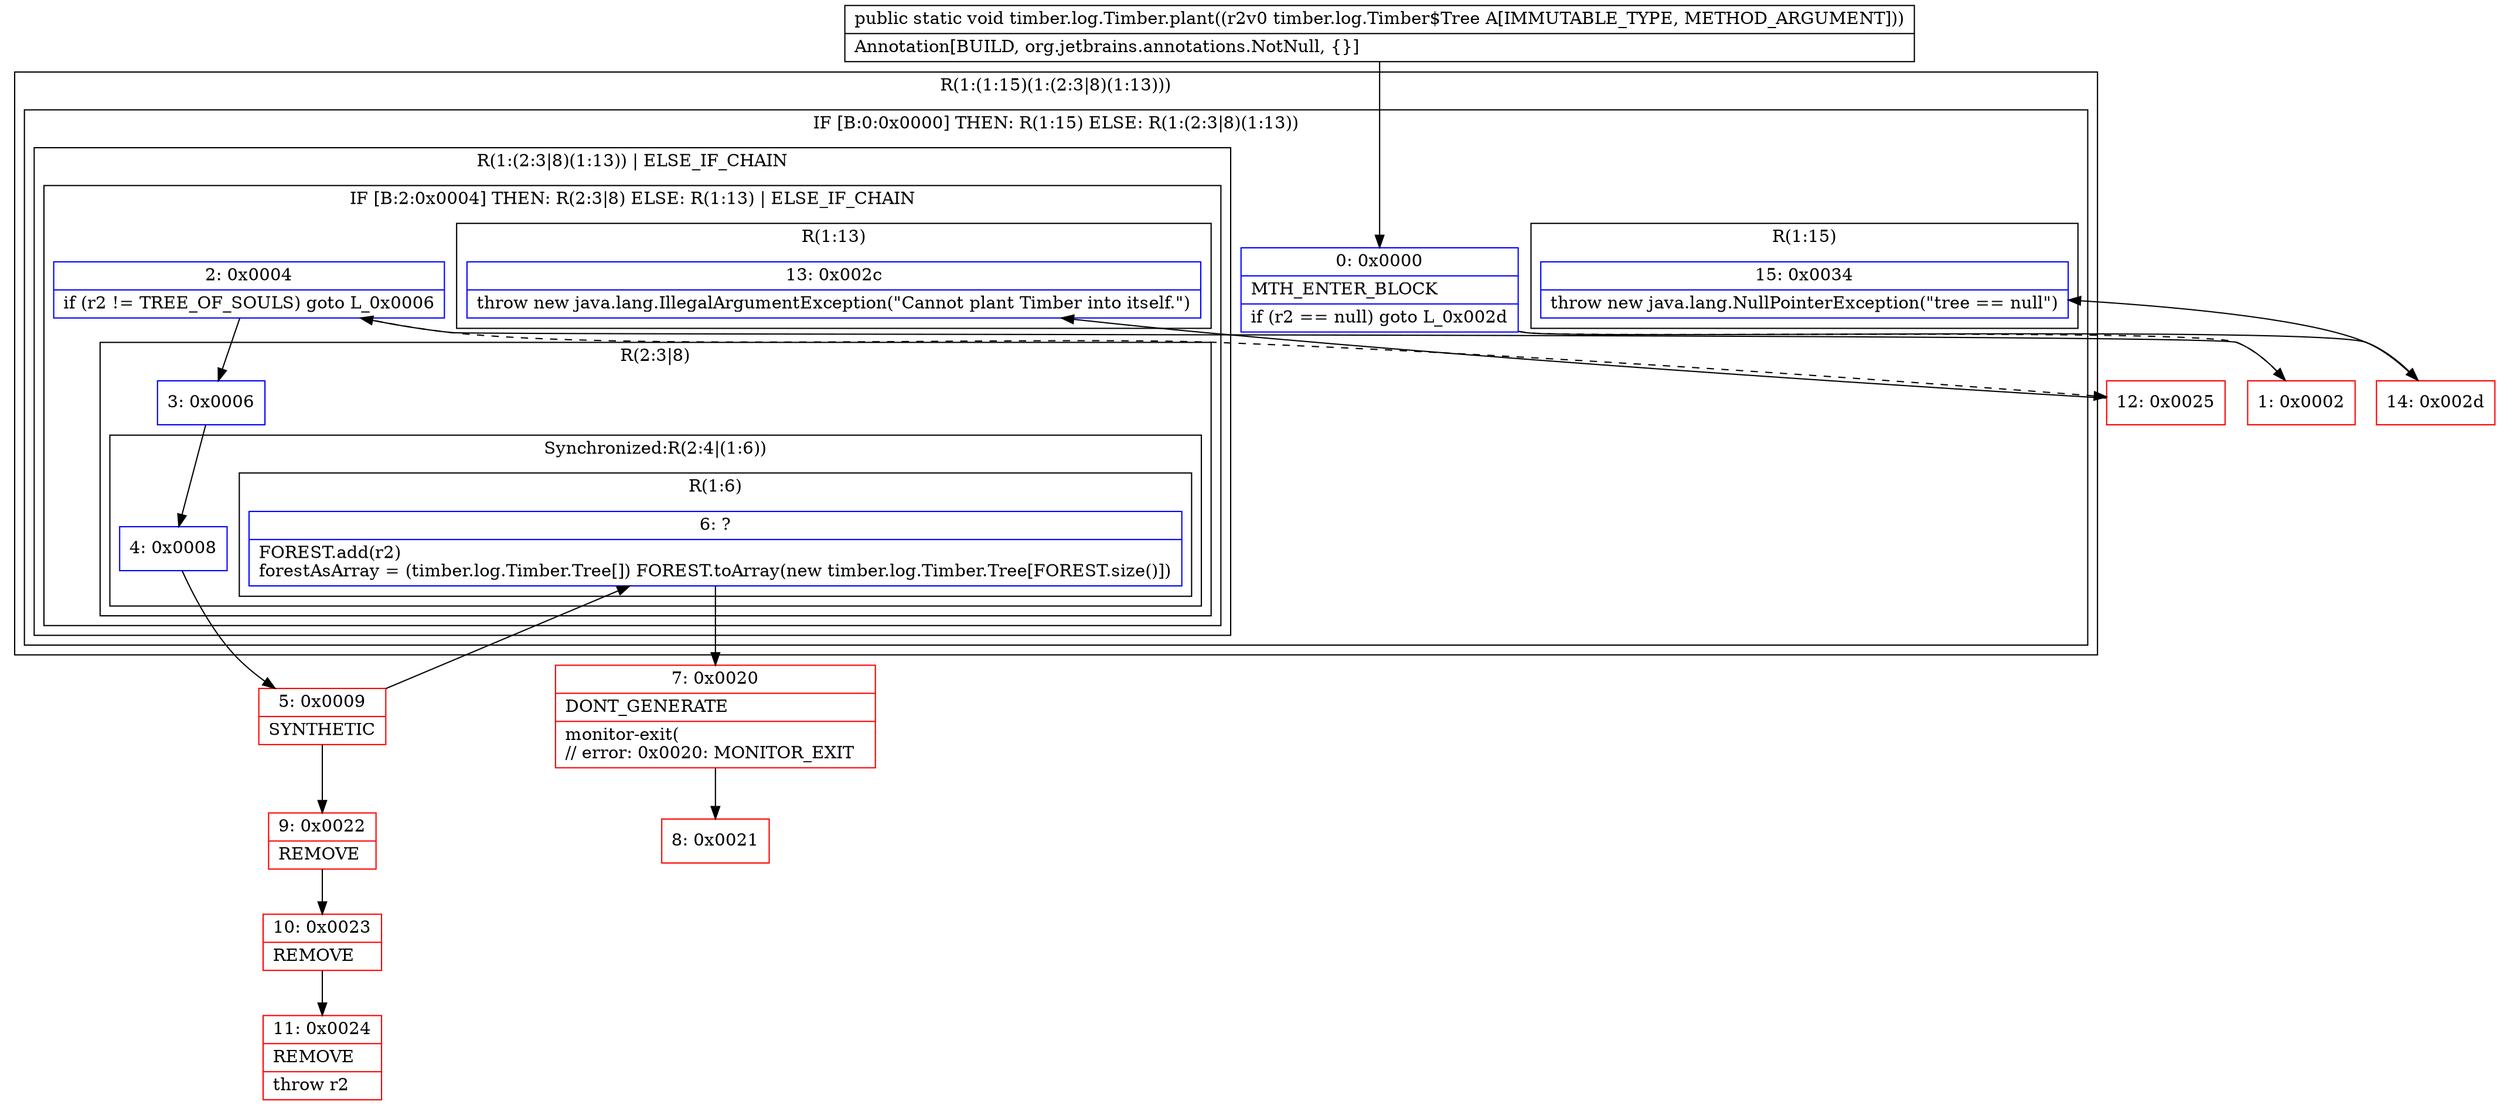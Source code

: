 digraph "CFG fortimber.log.Timber.plant(Ltimber\/log\/Timber$Tree;)V" {
subgraph cluster_Region_389726489 {
label = "R(1:(1:15)(1:(2:3|8)(1:13)))";
node [shape=record,color=blue];
subgraph cluster_IfRegion_1648968125 {
label = "IF [B:0:0x0000] THEN: R(1:15) ELSE: R(1:(2:3|8)(1:13))";
node [shape=record,color=blue];
Node_0 [shape=record,label="{0\:\ 0x0000|MTH_ENTER_BLOCK\l|if (r2 == null) goto L_0x002d\l}"];
subgraph cluster_Region_1864434238 {
label = "R(1:15)";
node [shape=record,color=blue];
Node_15 [shape=record,label="{15\:\ 0x0034|throw new java.lang.NullPointerException(\"tree == null\")\l}"];
}
subgraph cluster_Region_1760923204 {
label = "R(1:(2:3|8)(1:13)) | ELSE_IF_CHAIN\l";
node [shape=record,color=blue];
subgraph cluster_IfRegion_696694858 {
label = "IF [B:2:0x0004] THEN: R(2:3|8) ELSE: R(1:13) | ELSE_IF_CHAIN\l";
node [shape=record,color=blue];
Node_2 [shape=record,label="{2\:\ 0x0004|if (r2 != TREE_OF_SOULS) goto L_0x0006\l}"];
subgraph cluster_Region_32133230 {
label = "R(2:3|8)";
node [shape=record,color=blue];
Node_3 [shape=record,label="{3\:\ 0x0006}"];
subgraph cluster_SynchronizedRegion_1715311263 {
label = "Synchronized:R(2:4|(1:6))";
node [shape=record,color=blue];
Node_4 [shape=record,label="{4\:\ 0x0008}"];
subgraph cluster_Region_578725810 {
label = "R(1:6)";
node [shape=record,color=blue];
Node_6 [shape=record,label="{6\:\ ?|FOREST.add(r2)\lforestAsArray = (timber.log.Timber.Tree[]) FOREST.toArray(new timber.log.Timber.Tree[FOREST.size()])\l}"];
}
}
}
subgraph cluster_Region_1042681695 {
label = "R(1:13)";
node [shape=record,color=blue];
Node_13 [shape=record,label="{13\:\ 0x002c|throw new java.lang.IllegalArgumentException(\"Cannot plant Timber into itself.\")\l}"];
}
}
}
}
}
Node_1 [shape=record,color=red,label="{1\:\ 0x0002}"];
Node_5 [shape=record,color=red,label="{5\:\ 0x0009|SYNTHETIC\l}"];
Node_7 [shape=record,color=red,label="{7\:\ 0x0020|DONT_GENERATE\l|monitor\-exit(\l\/\/ error: 0x0020: MONITOR_EXIT  \l}"];
Node_8 [shape=record,color=red,label="{8\:\ 0x0021}"];
Node_9 [shape=record,color=red,label="{9\:\ 0x0022|REMOVE\l}"];
Node_10 [shape=record,color=red,label="{10\:\ 0x0023|REMOVE\l}"];
Node_11 [shape=record,color=red,label="{11\:\ 0x0024|REMOVE\l|throw r2\l}"];
Node_12 [shape=record,color=red,label="{12\:\ 0x0025}"];
Node_14 [shape=record,color=red,label="{14\:\ 0x002d}"];
MethodNode[shape=record,label="{public static void timber.log.Timber.plant((r2v0 timber.log.Timber$Tree A[IMMUTABLE_TYPE, METHOD_ARGUMENT]))  | Annotation[BUILD, org.jetbrains.annotations.NotNull, \{\}]\l}"];
MethodNode -> Node_0;
Node_0 -> Node_1[style=dashed];
Node_0 -> Node_14;
Node_2 -> Node_3;
Node_2 -> Node_12[style=dashed];
Node_3 -> Node_4;
Node_4 -> Node_5;
Node_6 -> Node_7;
Node_1 -> Node_2;
Node_5 -> Node_6;
Node_5 -> Node_9;
Node_7 -> Node_8;
Node_9 -> Node_10;
Node_10 -> Node_11;
Node_12 -> Node_13;
Node_14 -> Node_15;
}

